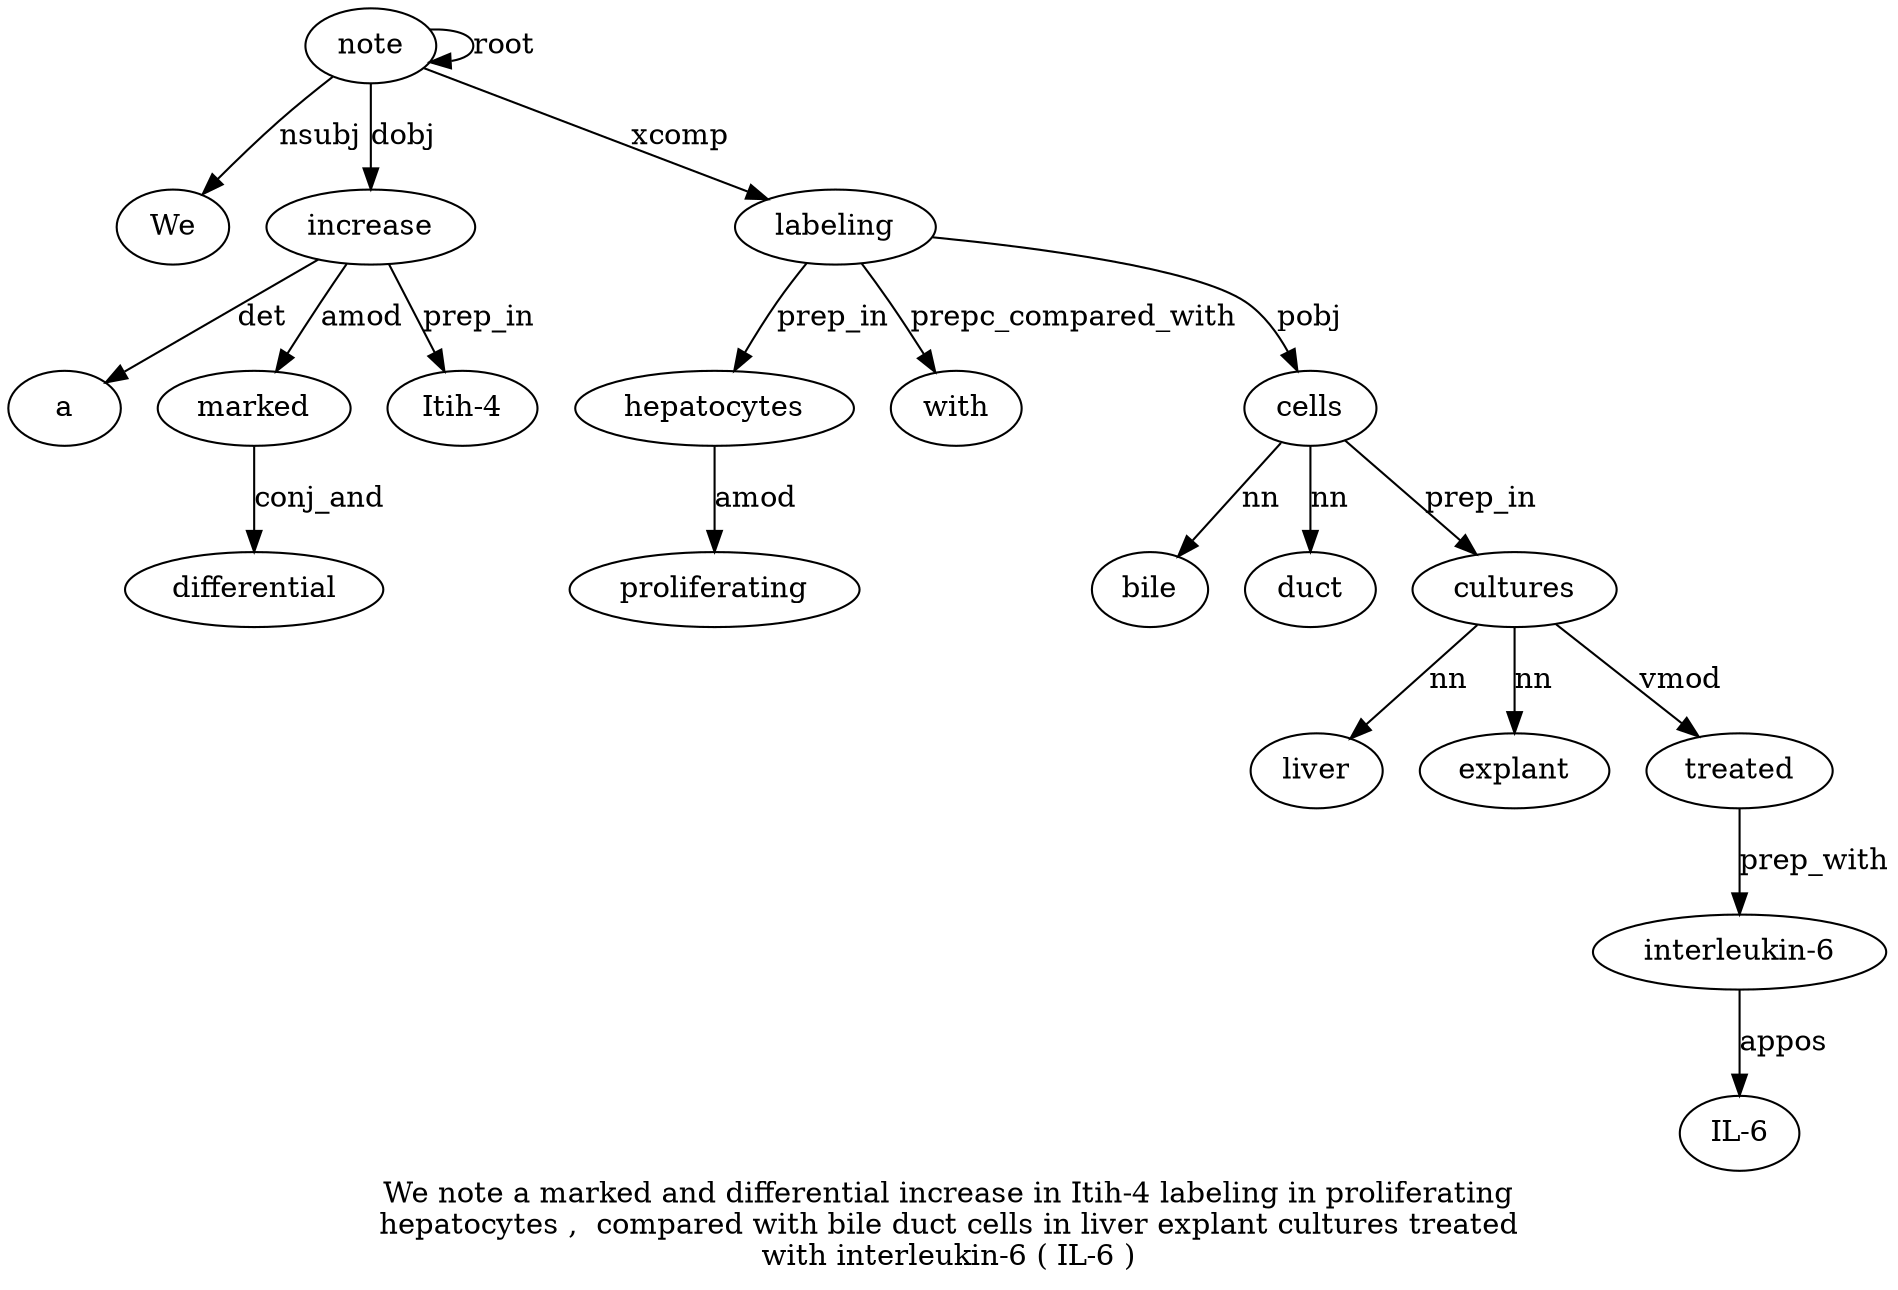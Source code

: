 digraph "We note a marked and differential increase in Itih-4 labeling in proliferating hepatocytes ,  compared with bile duct cells in liver explant cultures treated with interleukin-6 ( IL-6 )" {
label="We note a marked and differential increase in Itih-4 labeling in proliferating
hepatocytes ,  compared with bile duct cells in liver explant cultures treated
with interleukin-6 ( IL-6 )";
note2 [style=filled, fillcolor=white, label=note];
We1 [style=filled, fillcolor=white, label=We];
note2 -> We1  [label=nsubj];
note2 -> note2  [label=root];
increase7 [style=filled, fillcolor=white, label=increase];
a3 [style=filled, fillcolor=white, label=a];
increase7 -> a3  [label=det];
marked4 [style=filled, fillcolor=white, label=marked];
increase7 -> marked4  [label=amod];
differential6 [style=filled, fillcolor=white, label=differential];
marked4 -> differential6  [label=conj_and];
note2 -> increase7  [label=dobj];
"Itih-49" [style=filled, fillcolor=white, label="Itih-4"];
increase7 -> "Itih-49"  [label=prep_in];
labeling10 [style=filled, fillcolor=white, label=labeling];
note2 -> labeling10  [label=xcomp];
hepatocytes13 [style=filled, fillcolor=white, label=hepatocytes];
proliferating12 [style=filled, fillcolor=white, label=proliferating];
hepatocytes13 -> proliferating12  [label=amod];
labeling10 -> hepatocytes13  [label=prep_in];
with16 [style=filled, fillcolor=white, label=with];
labeling10 -> with16  [label=prepc_compared_with];
cells19 [style=filled, fillcolor=white, label=cells];
bile17 [style=filled, fillcolor=white, label=bile];
cells19 -> bile17  [label=nn];
duct18 [style=filled, fillcolor=white, label=duct];
cells19 -> duct18  [label=nn];
labeling10 -> cells19  [label=pobj];
cultures23 [style=filled, fillcolor=white, label=cultures];
liver21 [style=filled, fillcolor=white, label=liver];
cultures23 -> liver21  [label=nn];
explant22 [style=filled, fillcolor=white, label=explant];
cultures23 -> explant22  [label=nn];
cells19 -> cultures23  [label=prep_in];
treated24 [style=filled, fillcolor=white, label=treated];
cultures23 -> treated24  [label=vmod];
"interleukin-62" [style=filled, fillcolor=white, label="interleukin-6"];
treated24 -> "interleukin-62"  [label=prep_with];
"IL-628" [style=filled, fillcolor=white, label="IL-6"];
"interleukin-62" -> "IL-628"  [label=appos];
}
